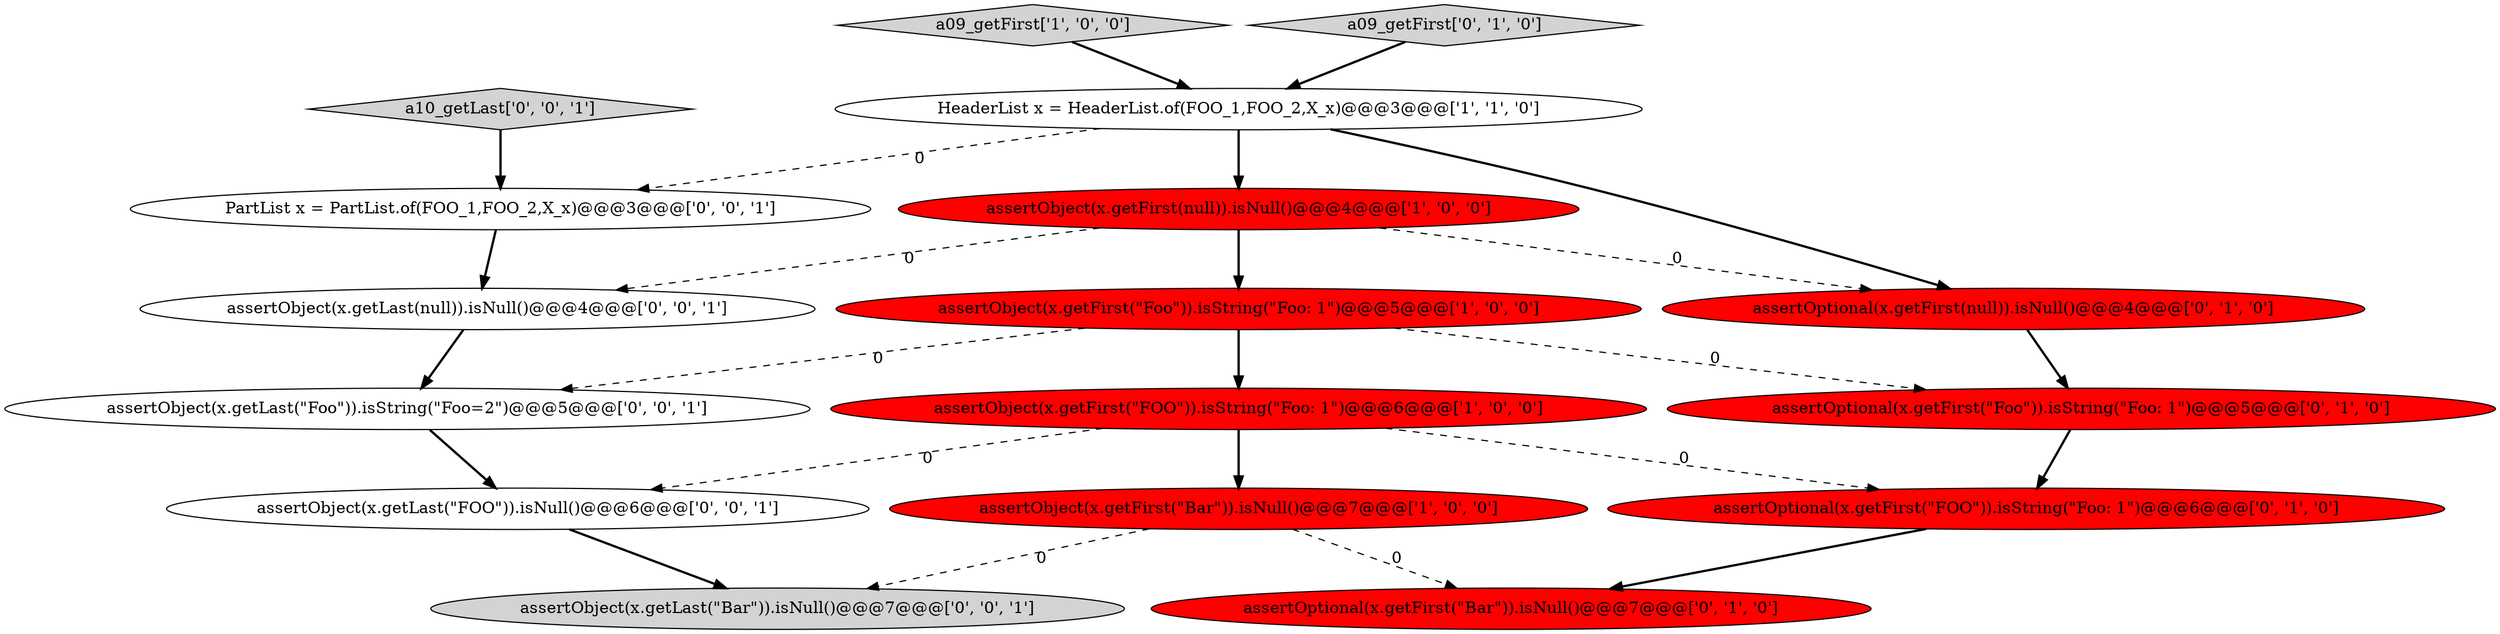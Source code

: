 digraph {
12 [style = filled, label = "a10_getLast['0', '0', '1']", fillcolor = lightgray, shape = diamond image = "AAA0AAABBB3BBB"];
10 [style = filled, label = "assertOptional(x.getFirst(\"Bar\")).isNull()@@@7@@@['0', '1', '0']", fillcolor = red, shape = ellipse image = "AAA1AAABBB2BBB"];
14 [style = filled, label = "assertObject(x.getLast(null)).isNull()@@@4@@@['0', '0', '1']", fillcolor = white, shape = ellipse image = "AAA0AAABBB3BBB"];
2 [style = filled, label = "assertObject(x.getFirst(\"Bar\")).isNull()@@@7@@@['1', '0', '0']", fillcolor = red, shape = ellipse image = "AAA1AAABBB1BBB"];
6 [style = filled, label = "assertOptional(x.getFirst(\"FOO\")).isString(\"Foo: 1\")@@@6@@@['0', '1', '0']", fillcolor = red, shape = ellipse image = "AAA1AAABBB2BBB"];
11 [style = filled, label = "assertObject(x.getLast(\"FOO\")).isNull()@@@6@@@['0', '0', '1']", fillcolor = white, shape = ellipse image = "AAA0AAABBB3BBB"];
9 [style = filled, label = "assertOptional(x.getFirst(\"Foo\")).isString(\"Foo: 1\")@@@5@@@['0', '1', '0']", fillcolor = red, shape = ellipse image = "AAA1AAABBB2BBB"];
4 [style = filled, label = "a09_getFirst['1', '0', '0']", fillcolor = lightgray, shape = diamond image = "AAA0AAABBB1BBB"];
0 [style = filled, label = "assertObject(x.getFirst(\"Foo\")).isString(\"Foo: 1\")@@@5@@@['1', '0', '0']", fillcolor = red, shape = ellipse image = "AAA1AAABBB1BBB"];
16 [style = filled, label = "assertObject(x.getLast(\"Foo\")).isString(\"Foo=2\")@@@5@@@['0', '0', '1']", fillcolor = white, shape = ellipse image = "AAA0AAABBB3BBB"];
5 [style = filled, label = "assertObject(x.getFirst(null)).isNull()@@@4@@@['1', '0', '0']", fillcolor = red, shape = ellipse image = "AAA1AAABBB1BBB"];
7 [style = filled, label = "assertOptional(x.getFirst(null)).isNull()@@@4@@@['0', '1', '0']", fillcolor = red, shape = ellipse image = "AAA1AAABBB2BBB"];
1 [style = filled, label = "assertObject(x.getFirst(\"FOO\")).isString(\"Foo: 1\")@@@6@@@['1', '0', '0']", fillcolor = red, shape = ellipse image = "AAA1AAABBB1BBB"];
13 [style = filled, label = "assertObject(x.getLast(\"Bar\")).isNull()@@@7@@@['0', '0', '1']", fillcolor = lightgray, shape = ellipse image = "AAA0AAABBB3BBB"];
3 [style = filled, label = "HeaderList x = HeaderList.of(FOO_1,FOO_2,X_x)@@@3@@@['1', '1', '0']", fillcolor = white, shape = ellipse image = "AAA0AAABBB1BBB"];
15 [style = filled, label = "PartList x = PartList.of(FOO_1,FOO_2,X_x)@@@3@@@['0', '0', '1']", fillcolor = white, shape = ellipse image = "AAA0AAABBB3BBB"];
8 [style = filled, label = "a09_getFirst['0', '1', '0']", fillcolor = lightgray, shape = diamond image = "AAA0AAABBB2BBB"];
14->16 [style = bold, label=""];
4->3 [style = bold, label=""];
5->14 [style = dashed, label="0"];
16->11 [style = bold, label=""];
15->14 [style = bold, label=""];
8->3 [style = bold, label=""];
12->15 [style = bold, label=""];
0->16 [style = dashed, label="0"];
2->10 [style = dashed, label="0"];
9->6 [style = bold, label=""];
7->9 [style = bold, label=""];
3->5 [style = bold, label=""];
5->0 [style = bold, label=""];
3->7 [style = bold, label=""];
1->6 [style = dashed, label="0"];
0->1 [style = bold, label=""];
1->11 [style = dashed, label="0"];
6->10 [style = bold, label=""];
2->13 [style = dashed, label="0"];
11->13 [style = bold, label=""];
3->15 [style = dashed, label="0"];
1->2 [style = bold, label=""];
0->9 [style = dashed, label="0"];
5->7 [style = dashed, label="0"];
}
